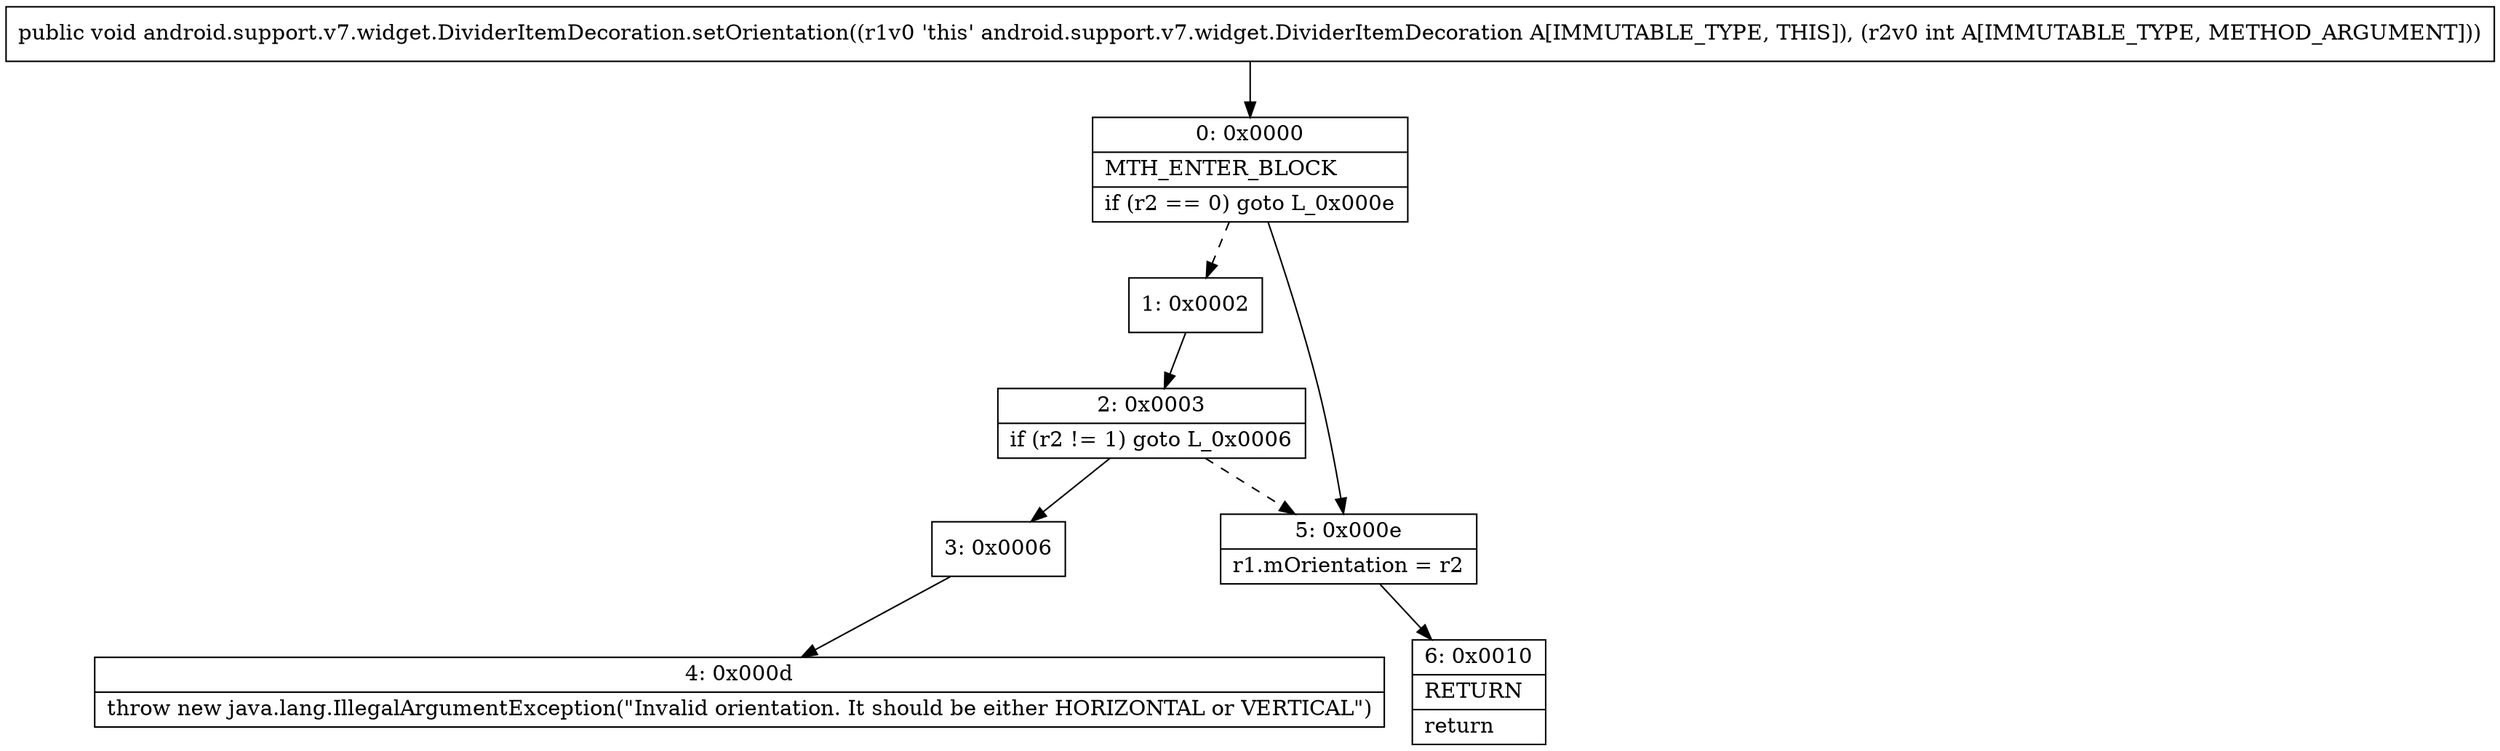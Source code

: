digraph "CFG forandroid.support.v7.widget.DividerItemDecoration.setOrientation(I)V" {
Node_0 [shape=record,label="{0\:\ 0x0000|MTH_ENTER_BLOCK\l|if (r2 == 0) goto L_0x000e\l}"];
Node_1 [shape=record,label="{1\:\ 0x0002}"];
Node_2 [shape=record,label="{2\:\ 0x0003|if (r2 != 1) goto L_0x0006\l}"];
Node_3 [shape=record,label="{3\:\ 0x0006}"];
Node_4 [shape=record,label="{4\:\ 0x000d|throw new java.lang.IllegalArgumentException(\"Invalid orientation. It should be either HORIZONTAL or VERTICAL\")\l}"];
Node_5 [shape=record,label="{5\:\ 0x000e|r1.mOrientation = r2\l}"];
Node_6 [shape=record,label="{6\:\ 0x0010|RETURN\l|return\l}"];
MethodNode[shape=record,label="{public void android.support.v7.widget.DividerItemDecoration.setOrientation((r1v0 'this' android.support.v7.widget.DividerItemDecoration A[IMMUTABLE_TYPE, THIS]), (r2v0 int A[IMMUTABLE_TYPE, METHOD_ARGUMENT])) }"];
MethodNode -> Node_0;
Node_0 -> Node_1[style=dashed];
Node_0 -> Node_5;
Node_1 -> Node_2;
Node_2 -> Node_3;
Node_2 -> Node_5[style=dashed];
Node_3 -> Node_4;
Node_5 -> Node_6;
}

